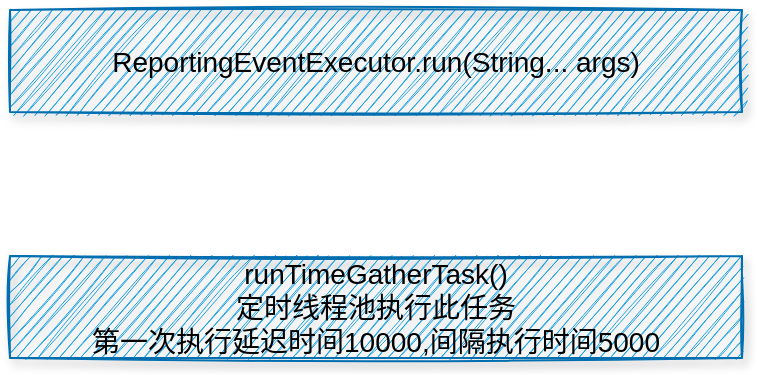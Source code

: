 <mxfile version="20.3.0" type="github">
  <diagram id="5NYjcBuqYWdd95Rv4I4S" name="第 1 页">
    <mxGraphModel dx="1422" dy="762" grid="0" gridSize="10" guides="1" tooltips="1" connect="1" arrows="1" fold="1" page="1" pageScale="1" pageWidth="827" pageHeight="1169" math="0" shadow="0">
      <root>
        <mxCell id="0" />
        <mxCell id="1" parent="0" />
        <mxCell id="6h-oQQBUq5GWEP7Q3OU--1" value="&lt;font style=&quot;font-size: 14px;&quot; color=&quot;#000000&quot;&gt;ReportingEventExecutor.run(String... args)&lt;/font&gt;" style="rounded=0;whiteSpace=wrap;html=1;shadow=1;sketch=1;fillColor=#1ba1e2;fontColor=#ffffff;strokeColor=#006EAF;" vertex="1" parent="1">
          <mxGeometry x="125" y="84" width="366" height="51" as="geometry" />
        </mxCell>
        <mxCell id="6h-oQQBUq5GWEP7Q3OU--2" value="&lt;font style=&quot;font-size: 14px;&quot; color=&quot;#000000&quot;&gt;runTimeGatherTask()&lt;br&gt;定时线程池执行此任务&lt;br&gt;第一次执行延迟时间10000,间隔执行时间5000&lt;/font&gt;" style="rounded=0;whiteSpace=wrap;html=1;shadow=1;sketch=1;fillColor=#1ba1e2;fontColor=#ffffff;strokeColor=#006EAF;" vertex="1" parent="1">
          <mxGeometry x="125" y="207" width="366" height="51" as="geometry" />
        </mxCell>
      </root>
    </mxGraphModel>
  </diagram>
</mxfile>

